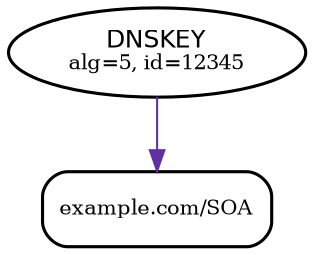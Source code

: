 digraph {
	graph [rankdir="BT"]
	b [label=<<FONT POINT-SIZE="12" FACE="Helvetica">DNSKEY</FONT><BR/><FONT POINT-SIZE="10">alg=5, id=12345</FONT>>, penwidth="1.5"]
	c [label="example.com/SOA", fontsize="10", shape="rectangle", style="rounded", penwidth="1.5"]
  c -> b [color="#6131a3", dir="back"]
}

